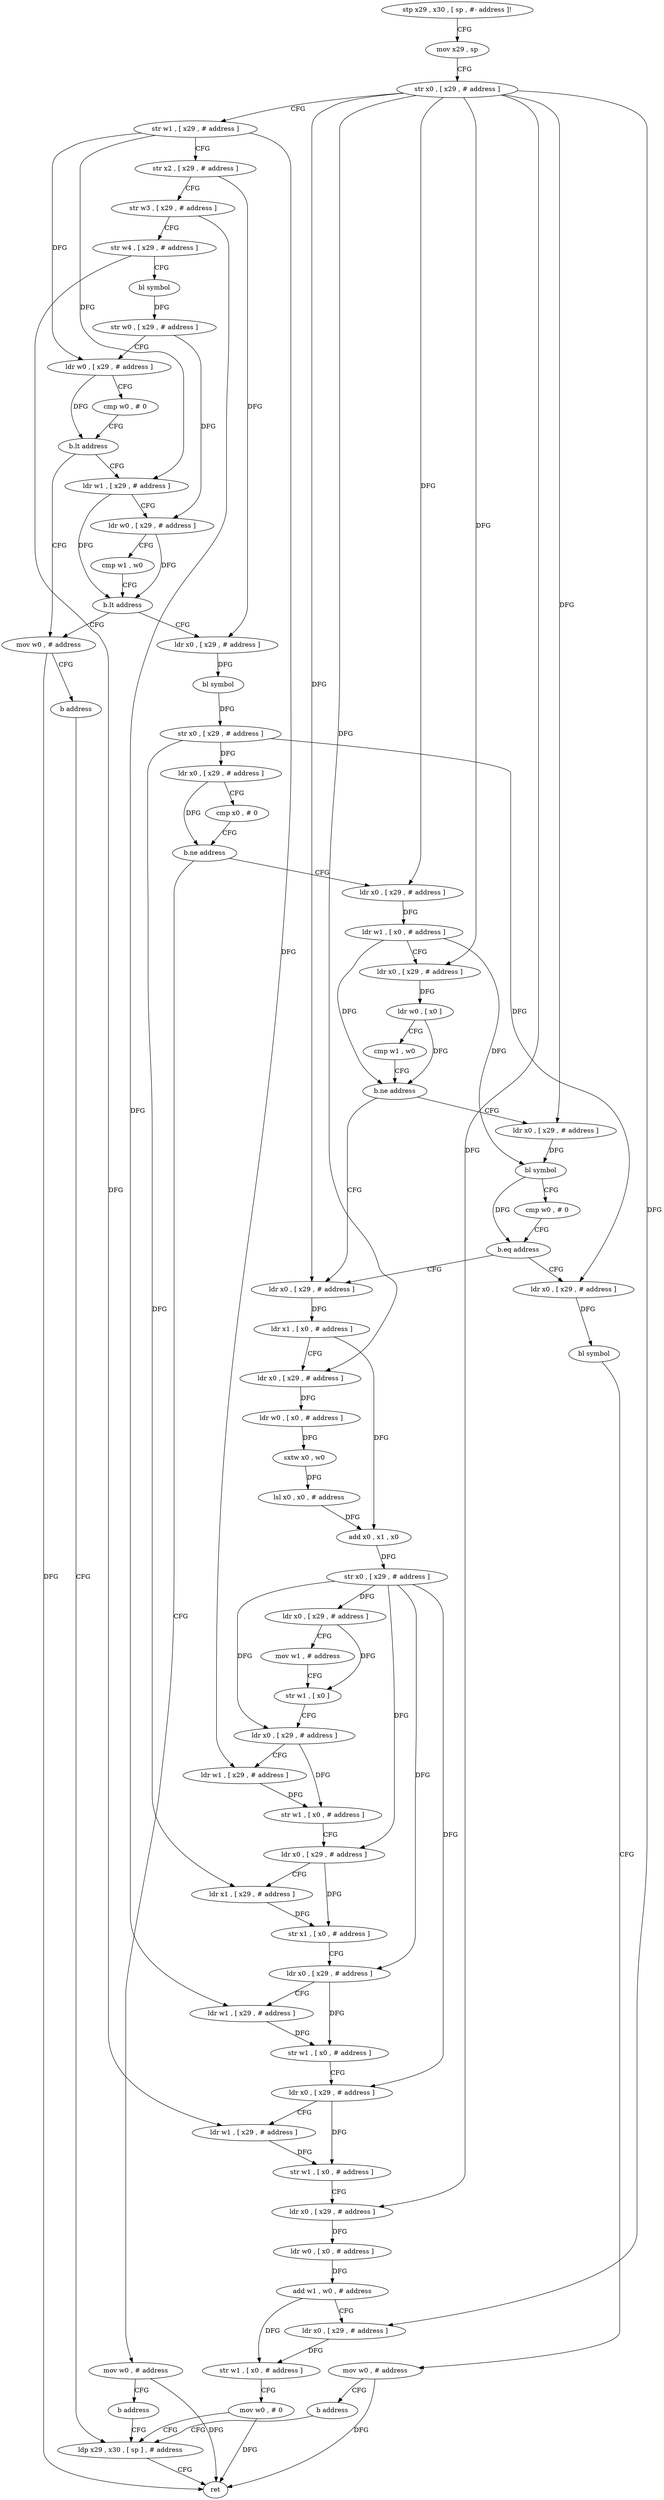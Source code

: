 digraph "func" {
"281468" [label = "stp x29 , x30 , [ sp , #- address ]!" ]
"281472" [label = "mov x29 , sp" ]
"281476" [label = "str x0 , [ x29 , # address ]" ]
"281480" [label = "str w1 , [ x29 , # address ]" ]
"281484" [label = "str x2 , [ x29 , # address ]" ]
"281488" [label = "str w3 , [ x29 , # address ]" ]
"281492" [label = "str w4 , [ x29 , # address ]" ]
"281496" [label = "bl symbol" ]
"281500" [label = "str w0 , [ x29 , # address ]" ]
"281504" [label = "ldr w0 , [ x29 , # address ]" ]
"281508" [label = "cmp w0 , # 0" ]
"281512" [label = "b.lt address" ]
"281532" [label = "mov w0 , # address" ]
"281516" [label = "ldr w1 , [ x29 , # address ]" ]
"281536" [label = "b address" ]
"281744" [label = "ldp x29 , x30 , [ sp ] , # address" ]
"281520" [label = "ldr w0 , [ x29 , # address ]" ]
"281524" [label = "cmp w1 , w0" ]
"281528" [label = "b.lt address" ]
"281540" [label = "ldr x0 , [ x29 , # address ]" ]
"281748" [label = "ret" ]
"281544" [label = "bl symbol" ]
"281548" [label = "str x0 , [ x29 , # address ]" ]
"281552" [label = "ldr x0 , [ x29 , # address ]" ]
"281556" [label = "cmp x0 , # 0" ]
"281560" [label = "b.ne address" ]
"281572" [label = "ldr x0 , [ x29 , # address ]" ]
"281564" [label = "mov w0 , # address" ]
"281576" [label = "ldr w1 , [ x0 , # address ]" ]
"281580" [label = "ldr x0 , [ x29 , # address ]" ]
"281584" [label = "ldr w0 , [ x0 ]" ]
"281588" [label = "cmp w1 , w0" ]
"281592" [label = "b.ne address" ]
"281628" [label = "ldr x0 , [ x29 , # address ]" ]
"281596" [label = "ldr x0 , [ x29 , # address ]" ]
"281568" [label = "b address" ]
"281632" [label = "ldr x1 , [ x0 , # address ]" ]
"281636" [label = "ldr x0 , [ x29 , # address ]" ]
"281640" [label = "ldr w0 , [ x0 , # address ]" ]
"281644" [label = "sxtw x0 , w0" ]
"281648" [label = "lsl x0 , x0 , # address" ]
"281652" [label = "add x0 , x1 , x0" ]
"281656" [label = "str x0 , [ x29 , # address ]" ]
"281660" [label = "ldr x0 , [ x29 , # address ]" ]
"281664" [label = "mov w1 , # address" ]
"281668" [label = "str w1 , [ x0 ]" ]
"281672" [label = "ldr x0 , [ x29 , # address ]" ]
"281676" [label = "ldr w1 , [ x29 , # address ]" ]
"281680" [label = "str w1 , [ x0 , # address ]" ]
"281684" [label = "ldr x0 , [ x29 , # address ]" ]
"281688" [label = "ldr x1 , [ x29 , # address ]" ]
"281692" [label = "str x1 , [ x0 , # address ]" ]
"281696" [label = "ldr x0 , [ x29 , # address ]" ]
"281700" [label = "ldr w1 , [ x29 , # address ]" ]
"281704" [label = "str w1 , [ x0 , # address ]" ]
"281708" [label = "ldr x0 , [ x29 , # address ]" ]
"281712" [label = "ldr w1 , [ x29 , # address ]" ]
"281716" [label = "str w1 , [ x0 , # address ]" ]
"281720" [label = "ldr x0 , [ x29 , # address ]" ]
"281724" [label = "ldr w0 , [ x0 , # address ]" ]
"281728" [label = "add w1 , w0 , # address" ]
"281732" [label = "ldr x0 , [ x29 , # address ]" ]
"281736" [label = "str w1 , [ x0 , # address ]" ]
"281740" [label = "mov w0 , # 0" ]
"281600" [label = "bl symbol" ]
"281604" [label = "cmp w0 , # 0" ]
"281608" [label = "b.eq address" ]
"281612" [label = "ldr x0 , [ x29 , # address ]" ]
"281616" [label = "bl symbol" ]
"281620" [label = "mov w0 , # address" ]
"281624" [label = "b address" ]
"281468" -> "281472" [ label = "CFG" ]
"281472" -> "281476" [ label = "CFG" ]
"281476" -> "281480" [ label = "CFG" ]
"281476" -> "281572" [ label = "DFG" ]
"281476" -> "281580" [ label = "DFG" ]
"281476" -> "281628" [ label = "DFG" ]
"281476" -> "281636" [ label = "DFG" ]
"281476" -> "281720" [ label = "DFG" ]
"281476" -> "281732" [ label = "DFG" ]
"281476" -> "281596" [ label = "DFG" ]
"281480" -> "281484" [ label = "CFG" ]
"281480" -> "281504" [ label = "DFG" ]
"281480" -> "281516" [ label = "DFG" ]
"281480" -> "281676" [ label = "DFG" ]
"281484" -> "281488" [ label = "CFG" ]
"281484" -> "281540" [ label = "DFG" ]
"281488" -> "281492" [ label = "CFG" ]
"281488" -> "281700" [ label = "DFG" ]
"281492" -> "281496" [ label = "CFG" ]
"281492" -> "281712" [ label = "DFG" ]
"281496" -> "281500" [ label = "DFG" ]
"281500" -> "281504" [ label = "CFG" ]
"281500" -> "281520" [ label = "DFG" ]
"281504" -> "281508" [ label = "CFG" ]
"281504" -> "281512" [ label = "DFG" ]
"281508" -> "281512" [ label = "CFG" ]
"281512" -> "281532" [ label = "CFG" ]
"281512" -> "281516" [ label = "CFG" ]
"281532" -> "281536" [ label = "CFG" ]
"281532" -> "281748" [ label = "DFG" ]
"281516" -> "281520" [ label = "CFG" ]
"281516" -> "281528" [ label = "DFG" ]
"281536" -> "281744" [ label = "CFG" ]
"281744" -> "281748" [ label = "CFG" ]
"281520" -> "281524" [ label = "CFG" ]
"281520" -> "281528" [ label = "DFG" ]
"281524" -> "281528" [ label = "CFG" ]
"281528" -> "281540" [ label = "CFG" ]
"281528" -> "281532" [ label = "CFG" ]
"281540" -> "281544" [ label = "DFG" ]
"281544" -> "281548" [ label = "DFG" ]
"281548" -> "281552" [ label = "DFG" ]
"281548" -> "281688" [ label = "DFG" ]
"281548" -> "281612" [ label = "DFG" ]
"281552" -> "281556" [ label = "CFG" ]
"281552" -> "281560" [ label = "DFG" ]
"281556" -> "281560" [ label = "CFG" ]
"281560" -> "281572" [ label = "CFG" ]
"281560" -> "281564" [ label = "CFG" ]
"281572" -> "281576" [ label = "DFG" ]
"281564" -> "281568" [ label = "CFG" ]
"281564" -> "281748" [ label = "DFG" ]
"281576" -> "281580" [ label = "CFG" ]
"281576" -> "281592" [ label = "DFG" ]
"281576" -> "281600" [ label = "DFG" ]
"281580" -> "281584" [ label = "DFG" ]
"281584" -> "281588" [ label = "CFG" ]
"281584" -> "281592" [ label = "DFG" ]
"281588" -> "281592" [ label = "CFG" ]
"281592" -> "281628" [ label = "CFG" ]
"281592" -> "281596" [ label = "CFG" ]
"281628" -> "281632" [ label = "DFG" ]
"281596" -> "281600" [ label = "DFG" ]
"281568" -> "281744" [ label = "CFG" ]
"281632" -> "281636" [ label = "CFG" ]
"281632" -> "281652" [ label = "DFG" ]
"281636" -> "281640" [ label = "DFG" ]
"281640" -> "281644" [ label = "DFG" ]
"281644" -> "281648" [ label = "DFG" ]
"281648" -> "281652" [ label = "DFG" ]
"281652" -> "281656" [ label = "DFG" ]
"281656" -> "281660" [ label = "DFG" ]
"281656" -> "281672" [ label = "DFG" ]
"281656" -> "281684" [ label = "DFG" ]
"281656" -> "281696" [ label = "DFG" ]
"281656" -> "281708" [ label = "DFG" ]
"281660" -> "281664" [ label = "CFG" ]
"281660" -> "281668" [ label = "DFG" ]
"281664" -> "281668" [ label = "CFG" ]
"281668" -> "281672" [ label = "CFG" ]
"281672" -> "281676" [ label = "CFG" ]
"281672" -> "281680" [ label = "DFG" ]
"281676" -> "281680" [ label = "DFG" ]
"281680" -> "281684" [ label = "CFG" ]
"281684" -> "281688" [ label = "CFG" ]
"281684" -> "281692" [ label = "DFG" ]
"281688" -> "281692" [ label = "DFG" ]
"281692" -> "281696" [ label = "CFG" ]
"281696" -> "281700" [ label = "CFG" ]
"281696" -> "281704" [ label = "DFG" ]
"281700" -> "281704" [ label = "DFG" ]
"281704" -> "281708" [ label = "CFG" ]
"281708" -> "281712" [ label = "CFG" ]
"281708" -> "281716" [ label = "DFG" ]
"281712" -> "281716" [ label = "DFG" ]
"281716" -> "281720" [ label = "CFG" ]
"281720" -> "281724" [ label = "DFG" ]
"281724" -> "281728" [ label = "DFG" ]
"281728" -> "281732" [ label = "CFG" ]
"281728" -> "281736" [ label = "DFG" ]
"281732" -> "281736" [ label = "DFG" ]
"281736" -> "281740" [ label = "CFG" ]
"281740" -> "281744" [ label = "CFG" ]
"281740" -> "281748" [ label = "DFG" ]
"281600" -> "281604" [ label = "CFG" ]
"281600" -> "281608" [ label = "DFG" ]
"281604" -> "281608" [ label = "CFG" ]
"281608" -> "281628" [ label = "CFG" ]
"281608" -> "281612" [ label = "CFG" ]
"281612" -> "281616" [ label = "DFG" ]
"281616" -> "281620" [ label = "CFG" ]
"281620" -> "281624" [ label = "CFG" ]
"281620" -> "281748" [ label = "DFG" ]
"281624" -> "281744" [ label = "CFG" ]
}
